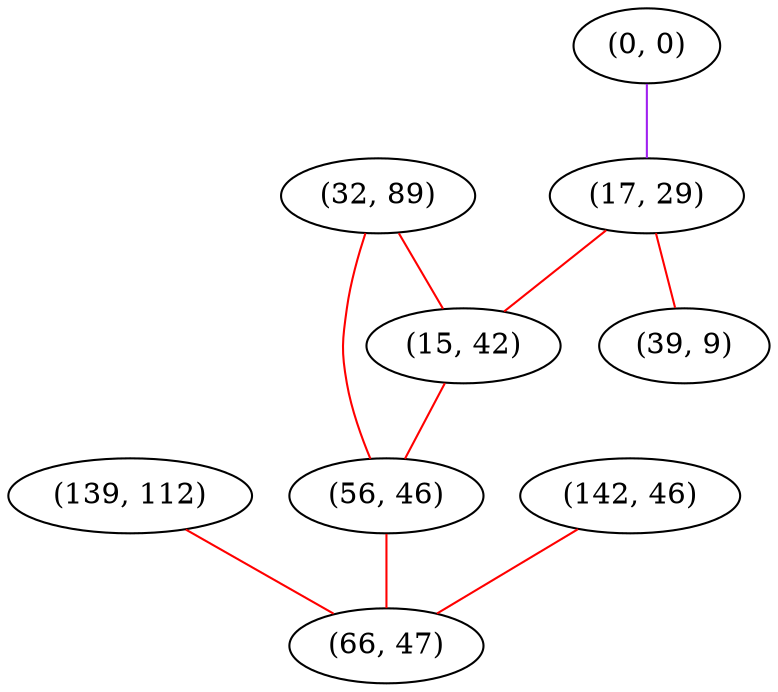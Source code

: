 graph "" {
"(139, 112)";
"(0, 0)";
"(32, 89)";
"(17, 29)";
"(15, 42)";
"(56, 46)";
"(142, 46)";
"(66, 47)";
"(39, 9)";
"(139, 112)" -- "(66, 47)"  [color=red, key=0, weight=1];
"(0, 0)" -- "(17, 29)"  [color=purple, key=0, weight=4];
"(32, 89)" -- "(56, 46)"  [color=red, key=0, weight=1];
"(32, 89)" -- "(15, 42)"  [color=red, key=0, weight=1];
"(17, 29)" -- "(15, 42)"  [color=red, key=0, weight=1];
"(17, 29)" -- "(39, 9)"  [color=red, key=0, weight=1];
"(15, 42)" -- "(56, 46)"  [color=red, key=0, weight=1];
"(56, 46)" -- "(66, 47)"  [color=red, key=0, weight=1];
"(142, 46)" -- "(66, 47)"  [color=red, key=0, weight=1];
}
